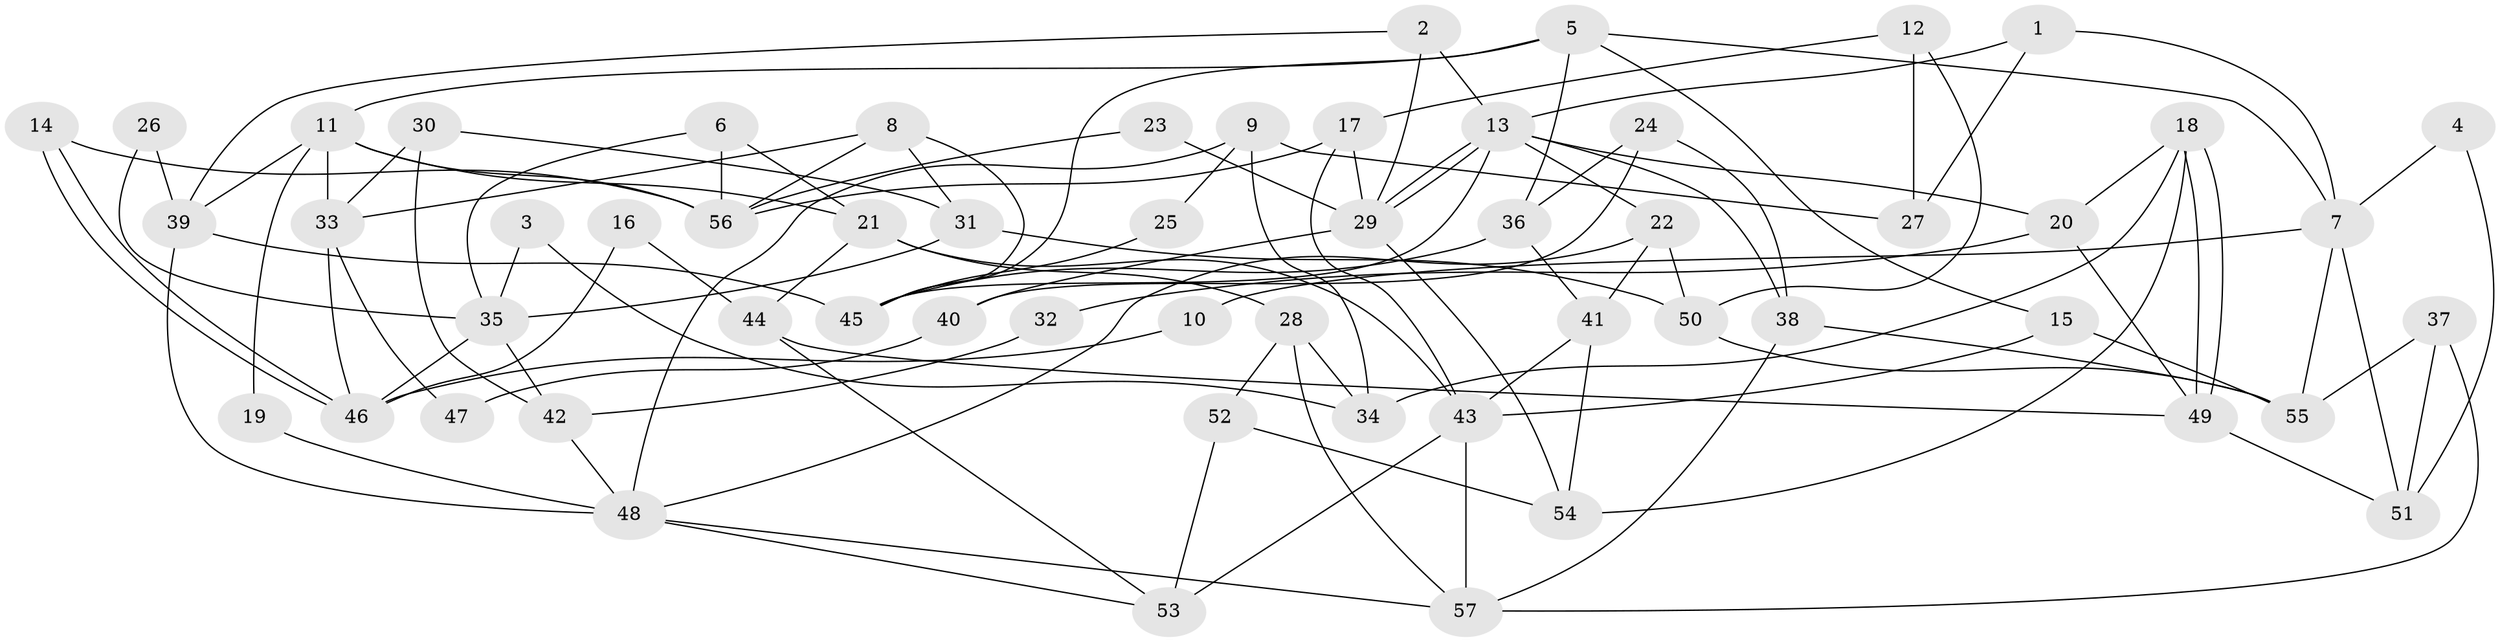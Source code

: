 // Generated by graph-tools (version 1.1) at 2025/50/03/09/25 03:50:11]
// undirected, 57 vertices, 114 edges
graph export_dot {
graph [start="1"]
  node [color=gray90,style=filled];
  1;
  2;
  3;
  4;
  5;
  6;
  7;
  8;
  9;
  10;
  11;
  12;
  13;
  14;
  15;
  16;
  17;
  18;
  19;
  20;
  21;
  22;
  23;
  24;
  25;
  26;
  27;
  28;
  29;
  30;
  31;
  32;
  33;
  34;
  35;
  36;
  37;
  38;
  39;
  40;
  41;
  42;
  43;
  44;
  45;
  46;
  47;
  48;
  49;
  50;
  51;
  52;
  53;
  54;
  55;
  56;
  57;
  1 -- 13;
  1 -- 7;
  1 -- 27;
  2 -- 29;
  2 -- 13;
  2 -- 39;
  3 -- 34;
  3 -- 35;
  4 -- 7;
  4 -- 51;
  5 -- 45;
  5 -- 11;
  5 -- 7;
  5 -- 15;
  5 -- 36;
  6 -- 56;
  6 -- 21;
  6 -- 35;
  7 -- 55;
  7 -- 10;
  7 -- 51;
  8 -- 33;
  8 -- 45;
  8 -- 31;
  8 -- 56;
  9 -- 27;
  9 -- 48;
  9 -- 25;
  9 -- 34;
  10 -- 46;
  11 -- 21;
  11 -- 56;
  11 -- 19;
  11 -- 33;
  11 -- 39;
  12 -- 50;
  12 -- 17;
  12 -- 27;
  13 -- 22;
  13 -- 29;
  13 -- 29;
  13 -- 20;
  13 -- 38;
  13 -- 45;
  14 -- 46;
  14 -- 46;
  14 -- 56;
  15 -- 55;
  15 -- 43;
  16 -- 46;
  16 -- 44;
  17 -- 43;
  17 -- 29;
  17 -- 56;
  18 -- 20;
  18 -- 49;
  18 -- 49;
  18 -- 34;
  18 -- 54;
  19 -- 48;
  20 -- 49;
  20 -- 32;
  21 -- 28;
  21 -- 43;
  21 -- 44;
  22 -- 41;
  22 -- 48;
  22 -- 50;
  23 -- 56;
  23 -- 29;
  24 -- 36;
  24 -- 38;
  24 -- 40;
  25 -- 45;
  26 -- 35;
  26 -- 39;
  28 -- 34;
  28 -- 57;
  28 -- 52;
  29 -- 54;
  29 -- 40;
  30 -- 31;
  30 -- 33;
  30 -- 42;
  31 -- 35;
  31 -- 50;
  32 -- 42;
  33 -- 46;
  33 -- 47;
  35 -- 42;
  35 -- 46;
  36 -- 45;
  36 -- 41;
  37 -- 51;
  37 -- 55;
  37 -- 57;
  38 -- 57;
  38 -- 55;
  39 -- 45;
  39 -- 48;
  40 -- 47;
  41 -- 43;
  41 -- 54;
  42 -- 48;
  43 -- 57;
  43 -- 53;
  44 -- 53;
  44 -- 49;
  48 -- 53;
  48 -- 57;
  49 -- 51;
  50 -- 55;
  52 -- 54;
  52 -- 53;
}

